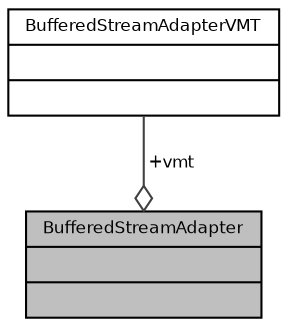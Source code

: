 digraph "BufferedStreamAdapter"
{
  bgcolor="transparent";
  edge [fontname="Helvetica",fontsize="8",labelfontname="Helvetica",labelfontsize="8"];
  node [fontname="Helvetica",fontsize="8",shape=record];
  Node1 [label="{BufferedStreamAdapter\n||}",height=0.2,width=0.4,color="black", fillcolor="grey75", style="filled", fontcolor="black"];
  Node2 -> Node1 [color="grey25",fontsize="8",style="solid",label=" +vmt" ,arrowhead="odiamond",fontname="Helvetica"];
  Node2 [label="{BufferedStreamAdapterVMT\n||}",height=0.2,width=0.4,color="black",URL="$struct_buffered_stream_adapter_v_m_t.html",tooltip="BufferedStreamAdapter virtual methods table. "];
}
